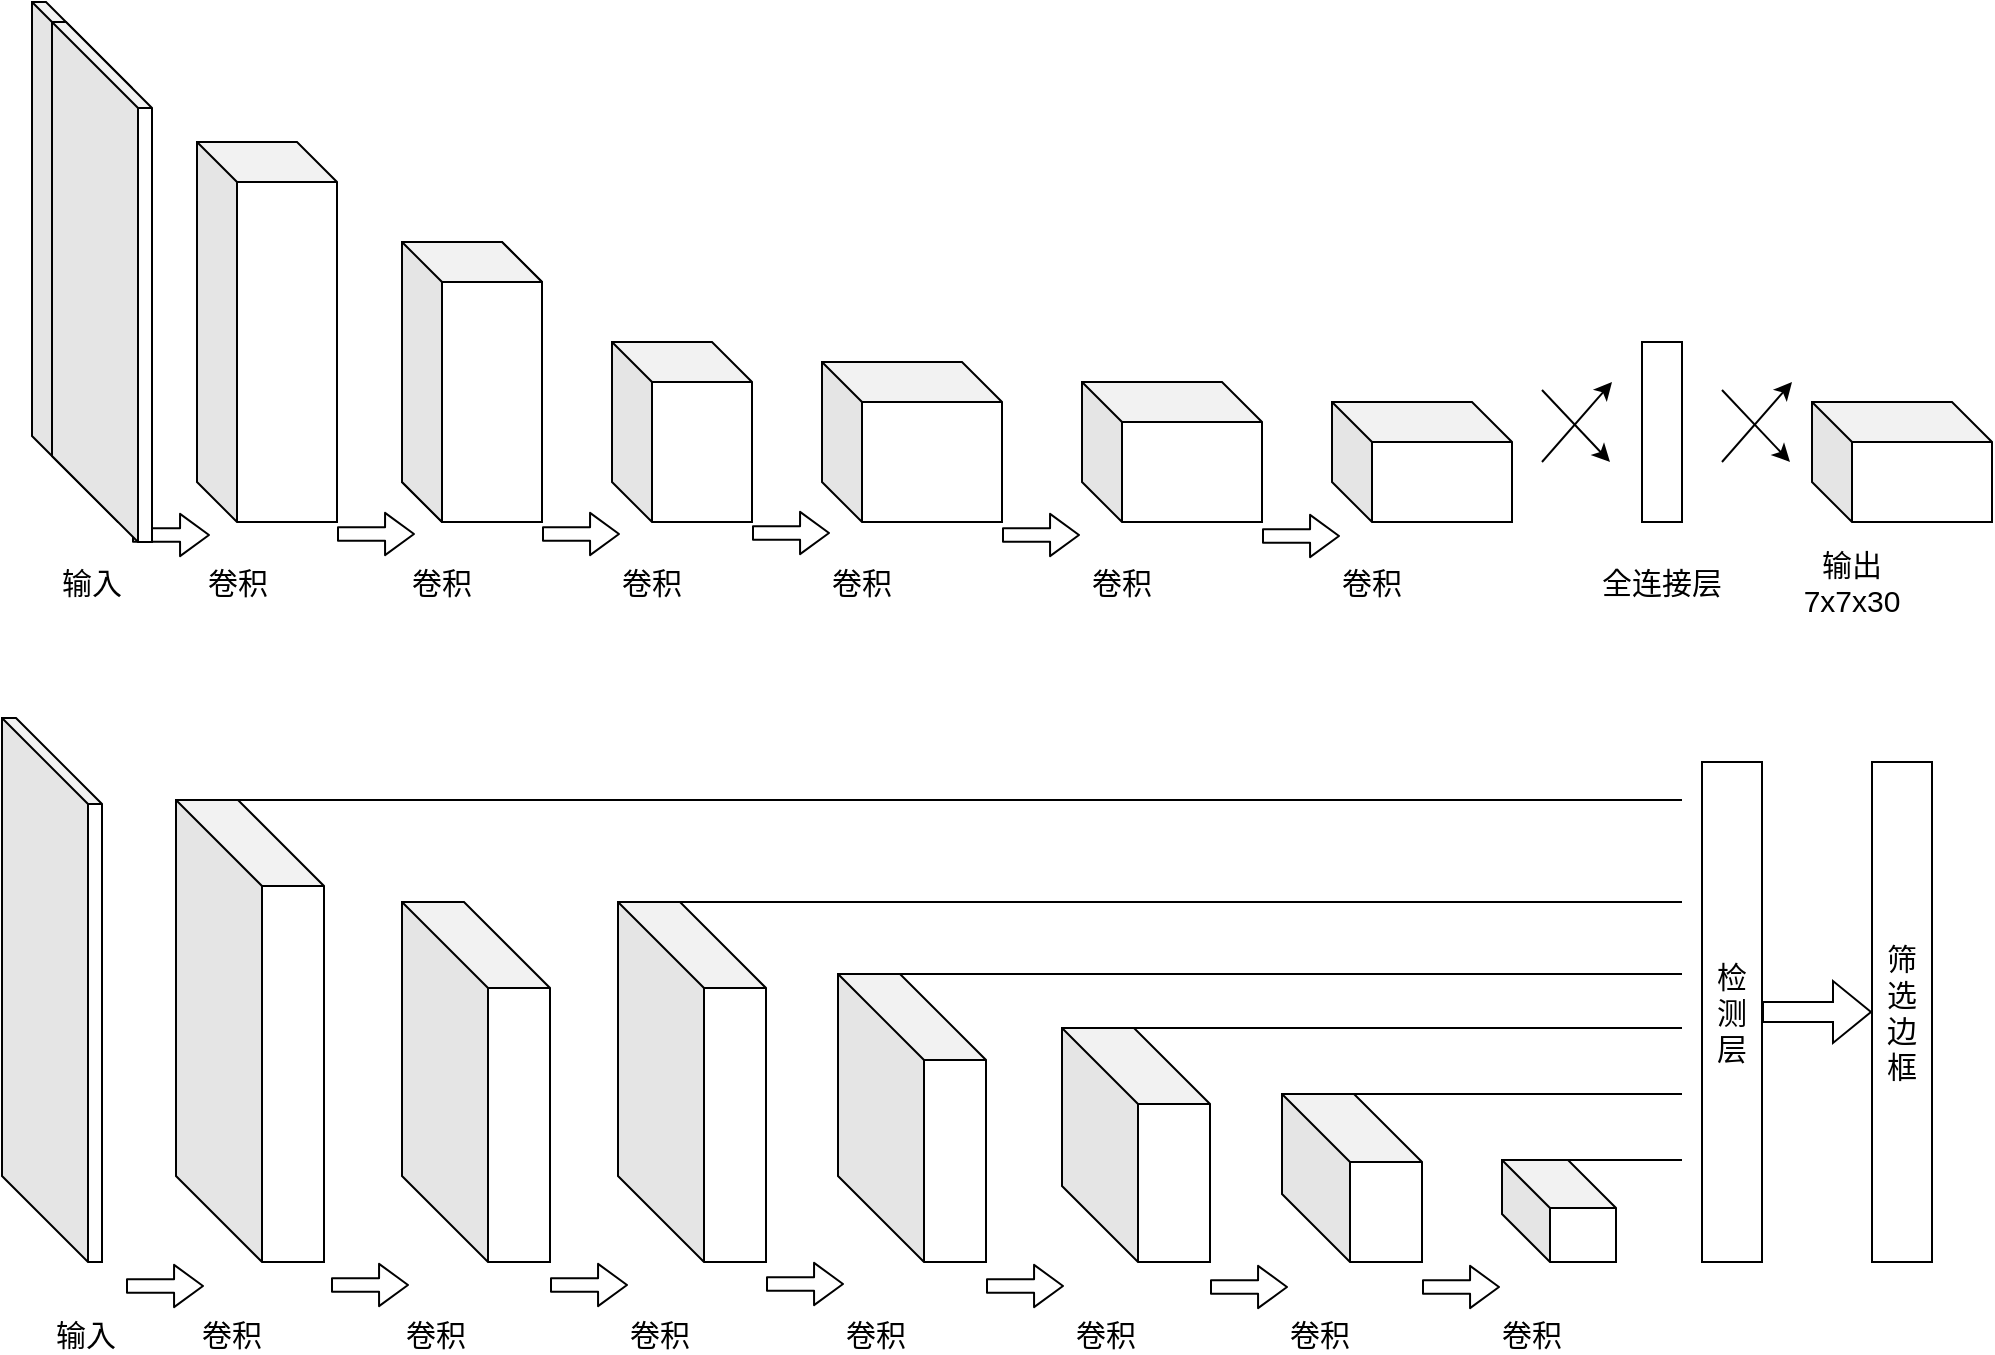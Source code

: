 <mxfile version="12.0.2" type="github" pages="1"><diagram id="Ltr3eW853urDWZLW79FP" name="Page-1"><mxGraphModel dx="1163" dy="594" grid="0" gridSize="10" guides="1" tooltips="1" connect="1" arrows="1" fold="1" page="0" pageScale="1" pageWidth="827" pageHeight="1169" math="0" shadow="0"><root><mxCell id="0"/><mxCell id="1" parent="0"/><mxCell id="UAkNyX1okh1OqQ-697wE-1" value="" style="shape=cube;whiteSpace=wrap;html=1;boundedLbl=1;backgroundOutline=1;darkOpacity=0.05;darkOpacity2=0.1;size=43;" vertex="1" parent="1"><mxGeometry x="45" y="60" width="50" height="260" as="geometry"/></mxCell><mxCell id="UAkNyX1okh1OqQ-697wE-2" value="" style="shape=cube;whiteSpace=wrap;html=1;boundedLbl=1;backgroundOutline=1;darkOpacity=0.05;darkOpacity2=0.1;" vertex="1" parent="1"><mxGeometry x="127.5" y="130" width="70" height="190" as="geometry"/></mxCell><mxCell id="UAkNyX1okh1OqQ-697wE-3" value="" style="shape=cube;whiteSpace=wrap;html=1;boundedLbl=1;backgroundOutline=1;darkOpacity=0.05;darkOpacity2=0.1;" vertex="1" parent="1"><mxGeometry x="230" y="180" width="70" height="140" as="geometry"/></mxCell><mxCell id="UAkNyX1okh1OqQ-697wE-4" value="" style="shape=cube;whiteSpace=wrap;html=1;boundedLbl=1;backgroundOutline=1;darkOpacity=0.05;darkOpacity2=0.1;" vertex="1" parent="1"><mxGeometry x="335" y="230" width="70" height="90" as="geometry"/></mxCell><mxCell id="UAkNyX1okh1OqQ-697wE-5" value="" style="shape=cube;whiteSpace=wrap;html=1;boundedLbl=1;backgroundOutline=1;darkOpacity=0.05;darkOpacity2=0.1;" vertex="1" parent="1"><mxGeometry x="230" y="180" width="70" height="140" as="geometry"/></mxCell><mxCell id="UAkNyX1okh1OqQ-697wE-6" value="" style="shape=cube;whiteSpace=wrap;html=1;boundedLbl=1;backgroundOutline=1;darkOpacity=0.05;darkOpacity2=0.1;" vertex="1" parent="1"><mxGeometry x="570" y="250" width="90" height="70" as="geometry"/></mxCell><mxCell id="UAkNyX1okh1OqQ-697wE-12" value="" style="shape=cube;whiteSpace=wrap;html=1;boundedLbl=1;backgroundOutline=1;darkOpacity=0.05;darkOpacity2=0.1;" vertex="1" parent="1"><mxGeometry x="695" y="260" width="90" height="60" as="geometry"/></mxCell><mxCell id="UAkNyX1okh1OqQ-697wE-14" value="" style="rounded=0;whiteSpace=wrap;html=1;" vertex="1" parent="1"><mxGeometry x="850" y="230" width="20" height="90" as="geometry"/></mxCell><mxCell id="UAkNyX1okh1OqQ-697wE-15" value="" style="shape=cube;whiteSpace=wrap;html=1;boundedLbl=1;backgroundOutline=1;darkOpacity=0.05;darkOpacity2=0.1;" vertex="1" parent="1"><mxGeometry x="935" y="260" width="90" height="60" as="geometry"/></mxCell><mxCell id="UAkNyX1okh1OqQ-697wE-16" value="输入" style="text;html=1;strokeColor=none;fillColor=none;align=center;verticalAlign=middle;whiteSpace=wrap;rounded=0;fontSize=15;" vertex="1" parent="1"><mxGeometry x="55" y="340" width="40" height="20" as="geometry"/></mxCell><mxCell id="UAkNyX1okh1OqQ-697wE-17" value="" style="endArrow=classic;html=1;fontSize=15;" edge="1" parent="1"><mxGeometry width="50" height="50" relative="1" as="geometry"><mxPoint x="800" y="290" as="sourcePoint"/><mxPoint x="835" y="250" as="targetPoint"/></mxGeometry></mxCell><mxCell id="UAkNyX1okh1OqQ-697wE-18" value="" style="endArrow=classic;html=1;fontSize=15;" edge="1" parent="1"><mxGeometry width="50" height="50" relative="1" as="geometry"><mxPoint x="800" y="254" as="sourcePoint"/><mxPoint x="834" y="290" as="targetPoint"/></mxGeometry></mxCell><mxCell id="UAkNyX1okh1OqQ-697wE-19" value="" style="endArrow=classic;html=1;fontSize=15;" edge="1" parent="1"><mxGeometry width="50" height="50" relative="1" as="geometry"><mxPoint x="890" y="290" as="sourcePoint"/><mxPoint x="925" y="250" as="targetPoint"/></mxGeometry></mxCell><mxCell id="UAkNyX1okh1OqQ-697wE-20" value="" style="endArrow=classic;html=1;fontSize=15;" edge="1" parent="1"><mxGeometry width="50" height="50" relative="1" as="geometry"><mxPoint x="890" y="254" as="sourcePoint"/><mxPoint x="924" y="290" as="targetPoint"/></mxGeometry></mxCell><mxCell id="UAkNyX1okh1OqQ-697wE-21" value="卷积" style="text;html=1;strokeColor=none;fillColor=none;align=center;verticalAlign=middle;whiteSpace=wrap;rounded=0;fontSize=15;" vertex="1" parent="1"><mxGeometry x="127.5" y="340" width="40" height="20" as="geometry"/></mxCell><mxCell id="UAkNyX1okh1OqQ-697wE-22" value="卷积" style="text;html=1;strokeColor=none;fillColor=none;align=center;verticalAlign=middle;whiteSpace=wrap;rounded=0;fontSize=15;" vertex="1" parent="1"><mxGeometry x="230" y="340" width="40" height="20" as="geometry"/></mxCell><mxCell id="UAkNyX1okh1OqQ-697wE-23" value="卷积" style="text;html=1;strokeColor=none;fillColor=none;align=center;verticalAlign=middle;whiteSpace=wrap;rounded=0;fontSize=15;" vertex="1" parent="1"><mxGeometry x="335" y="340" width="40" height="20" as="geometry"/></mxCell><mxCell id="UAkNyX1okh1OqQ-697wE-24" value="卷积" style="text;html=1;strokeColor=none;fillColor=none;align=center;verticalAlign=middle;whiteSpace=wrap;rounded=0;fontSize=15;" vertex="1" parent="1"><mxGeometry x="570" y="340" width="40" height="20" as="geometry"/></mxCell><mxCell id="UAkNyX1okh1OqQ-697wE-25" value="卷积" style="text;html=1;strokeColor=none;fillColor=none;align=center;verticalAlign=middle;whiteSpace=wrap;rounded=0;fontSize=15;" vertex="1" parent="1"><mxGeometry x="695" y="340" width="40" height="20" as="geometry"/></mxCell><mxCell id="UAkNyX1okh1OqQ-697wE-26" value="全连接层" style="text;html=1;strokeColor=none;fillColor=none;align=center;verticalAlign=middle;whiteSpace=wrap;rounded=0;fontSize=15;" vertex="1" parent="1"><mxGeometry x="825" y="340" width="70" height="20" as="geometry"/></mxCell><mxCell id="UAkNyX1okh1OqQ-697wE-28" value="输出 7x7x30" style="text;html=1;strokeColor=none;fillColor=none;align=center;verticalAlign=middle;whiteSpace=wrap;rounded=0;fontSize=15;" vertex="1" parent="1"><mxGeometry x="935" y="340" width="40" height="20" as="geometry"/></mxCell><mxCell id="UAkNyX1okh1OqQ-697wE-29" value="" style="shape=cube;whiteSpace=wrap;html=1;boundedLbl=1;backgroundOutline=1;darkOpacity=0.05;darkOpacity2=0.1;" vertex="1" parent="1"><mxGeometry x="440" y="240" width="90" height="80" as="geometry"/></mxCell><mxCell id="UAkNyX1okh1OqQ-697wE-30" value="卷积" style="text;html=1;strokeColor=none;fillColor=none;align=center;verticalAlign=middle;whiteSpace=wrap;rounded=0;fontSize=15;" vertex="1" parent="1"><mxGeometry x="440" y="340" width="40" height="20" as="geometry"/></mxCell><mxCell id="UAkNyX1okh1OqQ-697wE-35" value="" style="shape=flexArrow;endArrow=classic;html=1;fontSize=15;width=6.667;endSize=4.49;endWidth=13.492;" edge="1" parent="1"><mxGeometry width="50" height="50" relative="1" as="geometry"><mxPoint x="95" y="326.5" as="sourcePoint"/><mxPoint x="134" y="326.5" as="targetPoint"/></mxGeometry></mxCell><mxCell id="UAkNyX1okh1OqQ-697wE-36" value="" style="shape=flexArrow;endArrow=classic;html=1;fontSize=15;width=6.667;endSize=4.49;endWidth=13.492;" edge="1" parent="1"><mxGeometry width="50" height="50" relative="1" as="geometry"><mxPoint x="197.5" y="326" as="sourcePoint"/><mxPoint x="236.5" y="326" as="targetPoint"/></mxGeometry></mxCell><mxCell id="UAkNyX1okh1OqQ-697wE-37" value="" style="shape=flexArrow;endArrow=classic;html=1;fontSize=15;width=6.667;endSize=4.49;endWidth=13.492;" edge="1" parent="1"><mxGeometry width="50" height="50" relative="1" as="geometry"><mxPoint x="300" y="326" as="sourcePoint"/><mxPoint x="339" y="326" as="targetPoint"/></mxGeometry></mxCell><mxCell id="UAkNyX1okh1OqQ-697wE-38" value="" style="shape=flexArrow;endArrow=classic;html=1;fontSize=15;width=6.667;endSize=4.49;endWidth=13.492;" edge="1" parent="1"><mxGeometry width="50" height="50" relative="1" as="geometry"><mxPoint x="405" y="325.5" as="sourcePoint"/><mxPoint x="444" y="325.5" as="targetPoint"/></mxGeometry></mxCell><mxCell id="UAkNyX1okh1OqQ-697wE-39" value="" style="shape=flexArrow;endArrow=classic;html=1;fontSize=15;width=6.667;endSize=4.49;endWidth=13.492;" edge="1" parent="1"><mxGeometry width="50" height="50" relative="1" as="geometry"><mxPoint x="530" y="326.5" as="sourcePoint"/><mxPoint x="569" y="326.5" as="targetPoint"/></mxGeometry></mxCell><mxCell id="UAkNyX1okh1OqQ-697wE-40" value="" style="shape=flexArrow;endArrow=classic;html=1;fontSize=15;width=6.667;endSize=4.49;endWidth=13.492;" edge="1" parent="1"><mxGeometry width="50" height="50" relative="1" as="geometry"><mxPoint x="660" y="327" as="sourcePoint"/><mxPoint x="699" y="327" as="targetPoint"/></mxGeometry></mxCell><mxCell id="UAkNyX1okh1OqQ-697wE-41" value="" style="shape=cube;whiteSpace=wrap;html=1;boundedLbl=1;backgroundOutline=1;darkOpacity=0.05;darkOpacity2=0.1;size=43;" vertex="1" parent="1"><mxGeometry x="55" y="70" width="50" height="260" as="geometry"/></mxCell><mxCell id="UAkNyX1okh1OqQ-697wE-42" value="" style="shape=cube;whiteSpace=wrap;html=1;boundedLbl=1;backgroundOutline=1;darkOpacity=0.05;darkOpacity2=0.1;size=43;" vertex="1" parent="1"><mxGeometry x="30" y="418" width="50" height="272" as="geometry"/></mxCell><mxCell id="UAkNyX1okh1OqQ-697wE-65" style="edgeStyle=orthogonalEdgeStyle;rounded=0;orthogonalLoop=1;jettySize=auto;html=1;exitX=0;exitY=0;exitDx=31;exitDy=0;exitPerimeter=0;fontSize=15;strokeWidth=1;fillColor=none;gradientColor=#ffffff;targetPerimeterSpacing=0;shape=flexArrow;strokeColor=none;startArrow=none;startFill=0;" edge="1" parent="1" source="UAkNyX1okh1OqQ-697wE-43"><mxGeometry relative="1" as="geometry"><mxPoint x="861.667" y="458.833" as="targetPoint"/></mxGeometry></mxCell><mxCell id="UAkNyX1okh1OqQ-697wE-43" value="" style="shape=cube;whiteSpace=wrap;html=1;boundedLbl=1;backgroundOutline=1;darkOpacity=0.05;darkOpacity2=0.1;size=43;" vertex="1" parent="1"><mxGeometry x="117" y="459" width="74" height="231" as="geometry"/></mxCell><mxCell id="UAkNyX1okh1OqQ-697wE-45" value="" style="shape=cube;whiteSpace=wrap;html=1;boundedLbl=1;backgroundOutline=1;darkOpacity=0.05;darkOpacity2=0.1;size=43;" vertex="1" parent="1"><mxGeometry x="230" y="510" width="74" height="180" as="geometry"/></mxCell><mxCell id="UAkNyX1okh1OqQ-697wE-55" value="" style="shape=cube;whiteSpace=wrap;html=1;boundedLbl=1;backgroundOutline=1;darkOpacity=0.05;darkOpacity2=0.1;size=43;" vertex="1" parent="1"><mxGeometry x="338" y="510" width="74" height="180" as="geometry"/></mxCell><mxCell id="UAkNyX1okh1OqQ-697wE-47" value="" style="shape=cube;whiteSpace=wrap;html=1;boundedLbl=1;backgroundOutline=1;darkOpacity=0.05;darkOpacity2=0.1;size=43;" vertex="1" parent="1"><mxGeometry x="448" y="546" width="74" height="144" as="geometry"/></mxCell><mxCell id="UAkNyX1okh1OqQ-697wE-49" value="" style="shape=cube;whiteSpace=wrap;html=1;boundedLbl=1;backgroundOutline=1;darkOpacity=0.05;darkOpacity2=0.1;size=38;" vertex="1" parent="1"><mxGeometry x="560" y="573" width="74" height="117" as="geometry"/></mxCell><mxCell id="UAkNyX1okh1OqQ-697wE-51" value="" style="shape=cube;whiteSpace=wrap;html=1;boundedLbl=1;backgroundOutline=1;darkOpacity=0.05;darkOpacity2=0.1;size=34;" vertex="1" parent="1"><mxGeometry x="670" y="606" width="70" height="84" as="geometry"/></mxCell><mxCell id="UAkNyX1okh1OqQ-697wE-53" value="" style="shape=cube;whiteSpace=wrap;html=1;boundedLbl=1;backgroundOutline=1;darkOpacity=0.05;darkOpacity2=0.1;size=24;" vertex="1" parent="1"><mxGeometry x="780" y="639" width="57" height="51" as="geometry"/></mxCell><mxCell id="UAkNyX1okh1OqQ-697wE-78" value="" style="edgeStyle=orthogonalEdgeStyle;shape=flexArrow;rounded=0;orthogonalLoop=1;jettySize=auto;html=1;startArrow=none;startFill=0;targetPerimeterSpacing=0;strokeWidth=1;fillColor=none;gradientColor=#ffffff;fontSize=15;" edge="1" parent="1" source="UAkNyX1okh1OqQ-697wE-59" target="UAkNyX1okh1OqQ-697wE-63"><mxGeometry relative="1" as="geometry"/></mxCell><mxCell id="UAkNyX1okh1OqQ-697wE-59" value="检测层" style="rounded=0;whiteSpace=wrap;html=1;fontSize=15;" vertex="1" parent="1"><mxGeometry x="880" y="440" width="30" height="250" as="geometry"/></mxCell><mxCell id="UAkNyX1okh1OqQ-697wE-63" value="筛选边框" style="rounded=0;whiteSpace=wrap;html=1;fontSize=15;" vertex="1" parent="1"><mxGeometry x="965" y="440" width="30" height="250" as="geometry"/></mxCell><mxCell id="UAkNyX1okh1OqQ-697wE-72" value="" style="endArrow=none;html=1;strokeWidth=1;fillColor=none;gradientColor=#ffffff;fontSize=15;exitX=0;exitY=0;exitDx=31;exitDy=0;exitPerimeter=0;" edge="1" parent="1" source="UAkNyX1okh1OqQ-697wE-43"><mxGeometry width="50" height="50" relative="1" as="geometry"><mxPoint x="350" y="500" as="sourcePoint"/><mxPoint x="870" y="459" as="targetPoint"/></mxGeometry></mxCell><mxCell id="UAkNyX1okh1OqQ-697wE-73" value="" style="endArrow=none;html=1;strokeWidth=1;fillColor=none;gradientColor=#ffffff;fontSize=15;exitX=0;exitY=0;exitDx=31;exitDy=0;exitPerimeter=0;" edge="1" parent="1" source="UAkNyX1okh1OqQ-697wE-55"><mxGeometry width="50" height="50" relative="1" as="geometry"><mxPoint x="120" y="760" as="sourcePoint"/><mxPoint x="870" y="510" as="targetPoint"/></mxGeometry></mxCell><mxCell id="UAkNyX1okh1OqQ-697wE-74" value="" style="endArrow=none;html=1;strokeWidth=1;fillColor=none;gradientColor=#ffffff;fontSize=15;exitX=0;exitY=0;exitDx=31;exitDy=0;exitPerimeter=0;" edge="1" parent="1" source="UAkNyX1okh1OqQ-697wE-47"><mxGeometry width="50" height="50" relative="1" as="geometry"><mxPoint x="379" y="520" as="sourcePoint"/><mxPoint x="870" y="546" as="targetPoint"/></mxGeometry></mxCell><mxCell id="UAkNyX1okh1OqQ-697wE-75" value="" style="endArrow=none;html=1;strokeWidth=1;fillColor=none;gradientColor=#ffffff;fontSize=15;exitX=0;exitY=0;exitDx=36;exitDy=0;exitPerimeter=0;" edge="1" parent="1" source="UAkNyX1okh1OqQ-697wE-49"><mxGeometry width="50" height="50" relative="1" as="geometry"><mxPoint x="489.0" y="556" as="sourcePoint"/><mxPoint x="870" y="573" as="targetPoint"/></mxGeometry></mxCell><mxCell id="UAkNyX1okh1OqQ-697wE-76" value="" style="endArrow=none;html=1;strokeWidth=1;fillColor=none;gradientColor=#ffffff;fontSize=15;exitX=0;exitY=0;exitDx=36;exitDy=0;exitPerimeter=0;" edge="1" parent="1" source="UAkNyX1okh1OqQ-697wE-51"><mxGeometry width="50" height="50" relative="1" as="geometry"><mxPoint x="606" y="583" as="sourcePoint"/><mxPoint x="870" y="606" as="targetPoint"/></mxGeometry></mxCell><mxCell id="UAkNyX1okh1OqQ-697wE-77" value="" style="endArrow=none;html=1;strokeWidth=1;fillColor=none;gradientColor=#ffffff;fontSize=15;exitX=0;exitY=0;exitDx=33.0;exitDy=0;exitPerimeter=0;" edge="1" parent="1" source="UAkNyX1okh1OqQ-697wE-53"><mxGeometry width="50" height="50" relative="1" as="geometry"><mxPoint x="716" y="616" as="sourcePoint"/><mxPoint x="870" y="639" as="targetPoint"/></mxGeometry></mxCell><mxCell id="UAkNyX1okh1OqQ-697wE-80" value="输入" style="text;html=1;strokeColor=none;fillColor=none;align=center;verticalAlign=middle;whiteSpace=wrap;rounded=0;fontSize=15;" vertex="1" parent="1"><mxGeometry x="52" y="715.5" width="40" height="20" as="geometry"/></mxCell><mxCell id="UAkNyX1okh1OqQ-697wE-81" value="卷积" style="text;html=1;strokeColor=none;fillColor=none;align=center;verticalAlign=middle;whiteSpace=wrap;rounded=0;fontSize=15;" vertex="1" parent="1"><mxGeometry x="124.5" y="715.5" width="40" height="20" as="geometry"/></mxCell><mxCell id="UAkNyX1okh1OqQ-697wE-82" value="卷积" style="text;html=1;strokeColor=none;fillColor=none;align=center;verticalAlign=middle;whiteSpace=wrap;rounded=0;fontSize=15;" vertex="1" parent="1"><mxGeometry x="227" y="715.5" width="40" height="20" as="geometry"/></mxCell><mxCell id="UAkNyX1okh1OqQ-697wE-83" value="卷积" style="text;html=1;strokeColor=none;fillColor=none;align=center;verticalAlign=middle;whiteSpace=wrap;rounded=0;fontSize=15;" vertex="1" parent="1"><mxGeometry x="339" y="715.5" width="40" height="20" as="geometry"/></mxCell><mxCell id="UAkNyX1okh1OqQ-697wE-84" value="卷积" style="text;html=1;strokeColor=none;fillColor=none;align=center;verticalAlign=middle;whiteSpace=wrap;rounded=0;fontSize=15;" vertex="1" parent="1"><mxGeometry x="562" y="715.5" width="40" height="20" as="geometry"/></mxCell><mxCell id="UAkNyX1okh1OqQ-697wE-85" value="卷积" style="text;html=1;strokeColor=none;fillColor=none;align=center;verticalAlign=middle;whiteSpace=wrap;rounded=0;fontSize=15;" vertex="1" parent="1"><mxGeometry x="669" y="715.5" width="40" height="20" as="geometry"/></mxCell><mxCell id="UAkNyX1okh1OqQ-697wE-88" value="卷积" style="text;html=1;strokeColor=none;fillColor=none;align=center;verticalAlign=middle;whiteSpace=wrap;rounded=0;fontSize=15;" vertex="1" parent="1"><mxGeometry x="447" y="715.5" width="40" height="20" as="geometry"/></mxCell><mxCell id="UAkNyX1okh1OqQ-697wE-89" value="" style="shape=flexArrow;endArrow=classic;html=1;fontSize=15;width=6.667;endSize=4.49;endWidth=13.492;" edge="1" parent="1"><mxGeometry width="50" height="50" relative="1" as="geometry"><mxPoint x="92" y="702.0" as="sourcePoint"/><mxPoint x="131" y="702.0" as="targetPoint"/></mxGeometry></mxCell><mxCell id="UAkNyX1okh1OqQ-697wE-90" value="" style="shape=flexArrow;endArrow=classic;html=1;fontSize=15;width=6.667;endSize=4.49;endWidth=13.492;" edge="1" parent="1"><mxGeometry width="50" height="50" relative="1" as="geometry"><mxPoint x="194.5" y="701.5" as="sourcePoint"/><mxPoint x="233.5" y="701.5" as="targetPoint"/></mxGeometry></mxCell><mxCell id="UAkNyX1okh1OqQ-697wE-91" value="" style="shape=flexArrow;endArrow=classic;html=1;fontSize=15;width=6.667;endSize=4.49;endWidth=13.492;" edge="1" parent="1"><mxGeometry width="50" height="50" relative="1" as="geometry"><mxPoint x="304" y="701.5" as="sourcePoint"/><mxPoint x="343" y="701.5" as="targetPoint"/></mxGeometry></mxCell><mxCell id="UAkNyX1okh1OqQ-697wE-92" value="" style="shape=flexArrow;endArrow=classic;html=1;fontSize=15;width=6.667;endSize=4.49;endWidth=13.492;" edge="1" parent="1"><mxGeometry width="50" height="50" relative="1" as="geometry"><mxPoint x="412.0" y="701.0" as="sourcePoint"/><mxPoint x="451" y="701.0" as="targetPoint"/></mxGeometry></mxCell><mxCell id="UAkNyX1okh1OqQ-697wE-93" value="" style="shape=flexArrow;endArrow=classic;html=1;fontSize=15;width=6.667;endSize=4.49;endWidth=13.492;" edge="1" parent="1"><mxGeometry width="50" height="50" relative="1" as="geometry"><mxPoint x="522.0" y="702.0" as="sourcePoint"/><mxPoint x="561" y="702.0" as="targetPoint"/></mxGeometry></mxCell><mxCell id="UAkNyX1okh1OqQ-697wE-94" value="" style="shape=flexArrow;endArrow=classic;html=1;fontSize=15;width=6.667;endSize=4.49;endWidth=13.492;" edge="1" parent="1"><mxGeometry width="50" height="50" relative="1" as="geometry"><mxPoint x="634.0" y="702.5" as="sourcePoint"/><mxPoint x="673" y="702.5" as="targetPoint"/></mxGeometry></mxCell><mxCell id="UAkNyX1okh1OqQ-697wE-95" value="卷积" style="text;html=1;strokeColor=none;fillColor=none;align=center;verticalAlign=middle;whiteSpace=wrap;rounded=0;fontSize=15;" vertex="1" parent="1"><mxGeometry x="775" y="715.5" width="40" height="20" as="geometry"/></mxCell><mxCell id="UAkNyX1okh1OqQ-697wE-96" value="" style="shape=flexArrow;endArrow=classic;html=1;fontSize=15;width=6.667;endSize=4.49;endWidth=13.492;" edge="1" parent="1"><mxGeometry width="50" height="50" relative="1" as="geometry"><mxPoint x="740.0" y="702.5" as="sourcePoint"/><mxPoint x="779" y="702.5" as="targetPoint"/></mxGeometry></mxCell></root></mxGraphModel></diagram></mxfile>